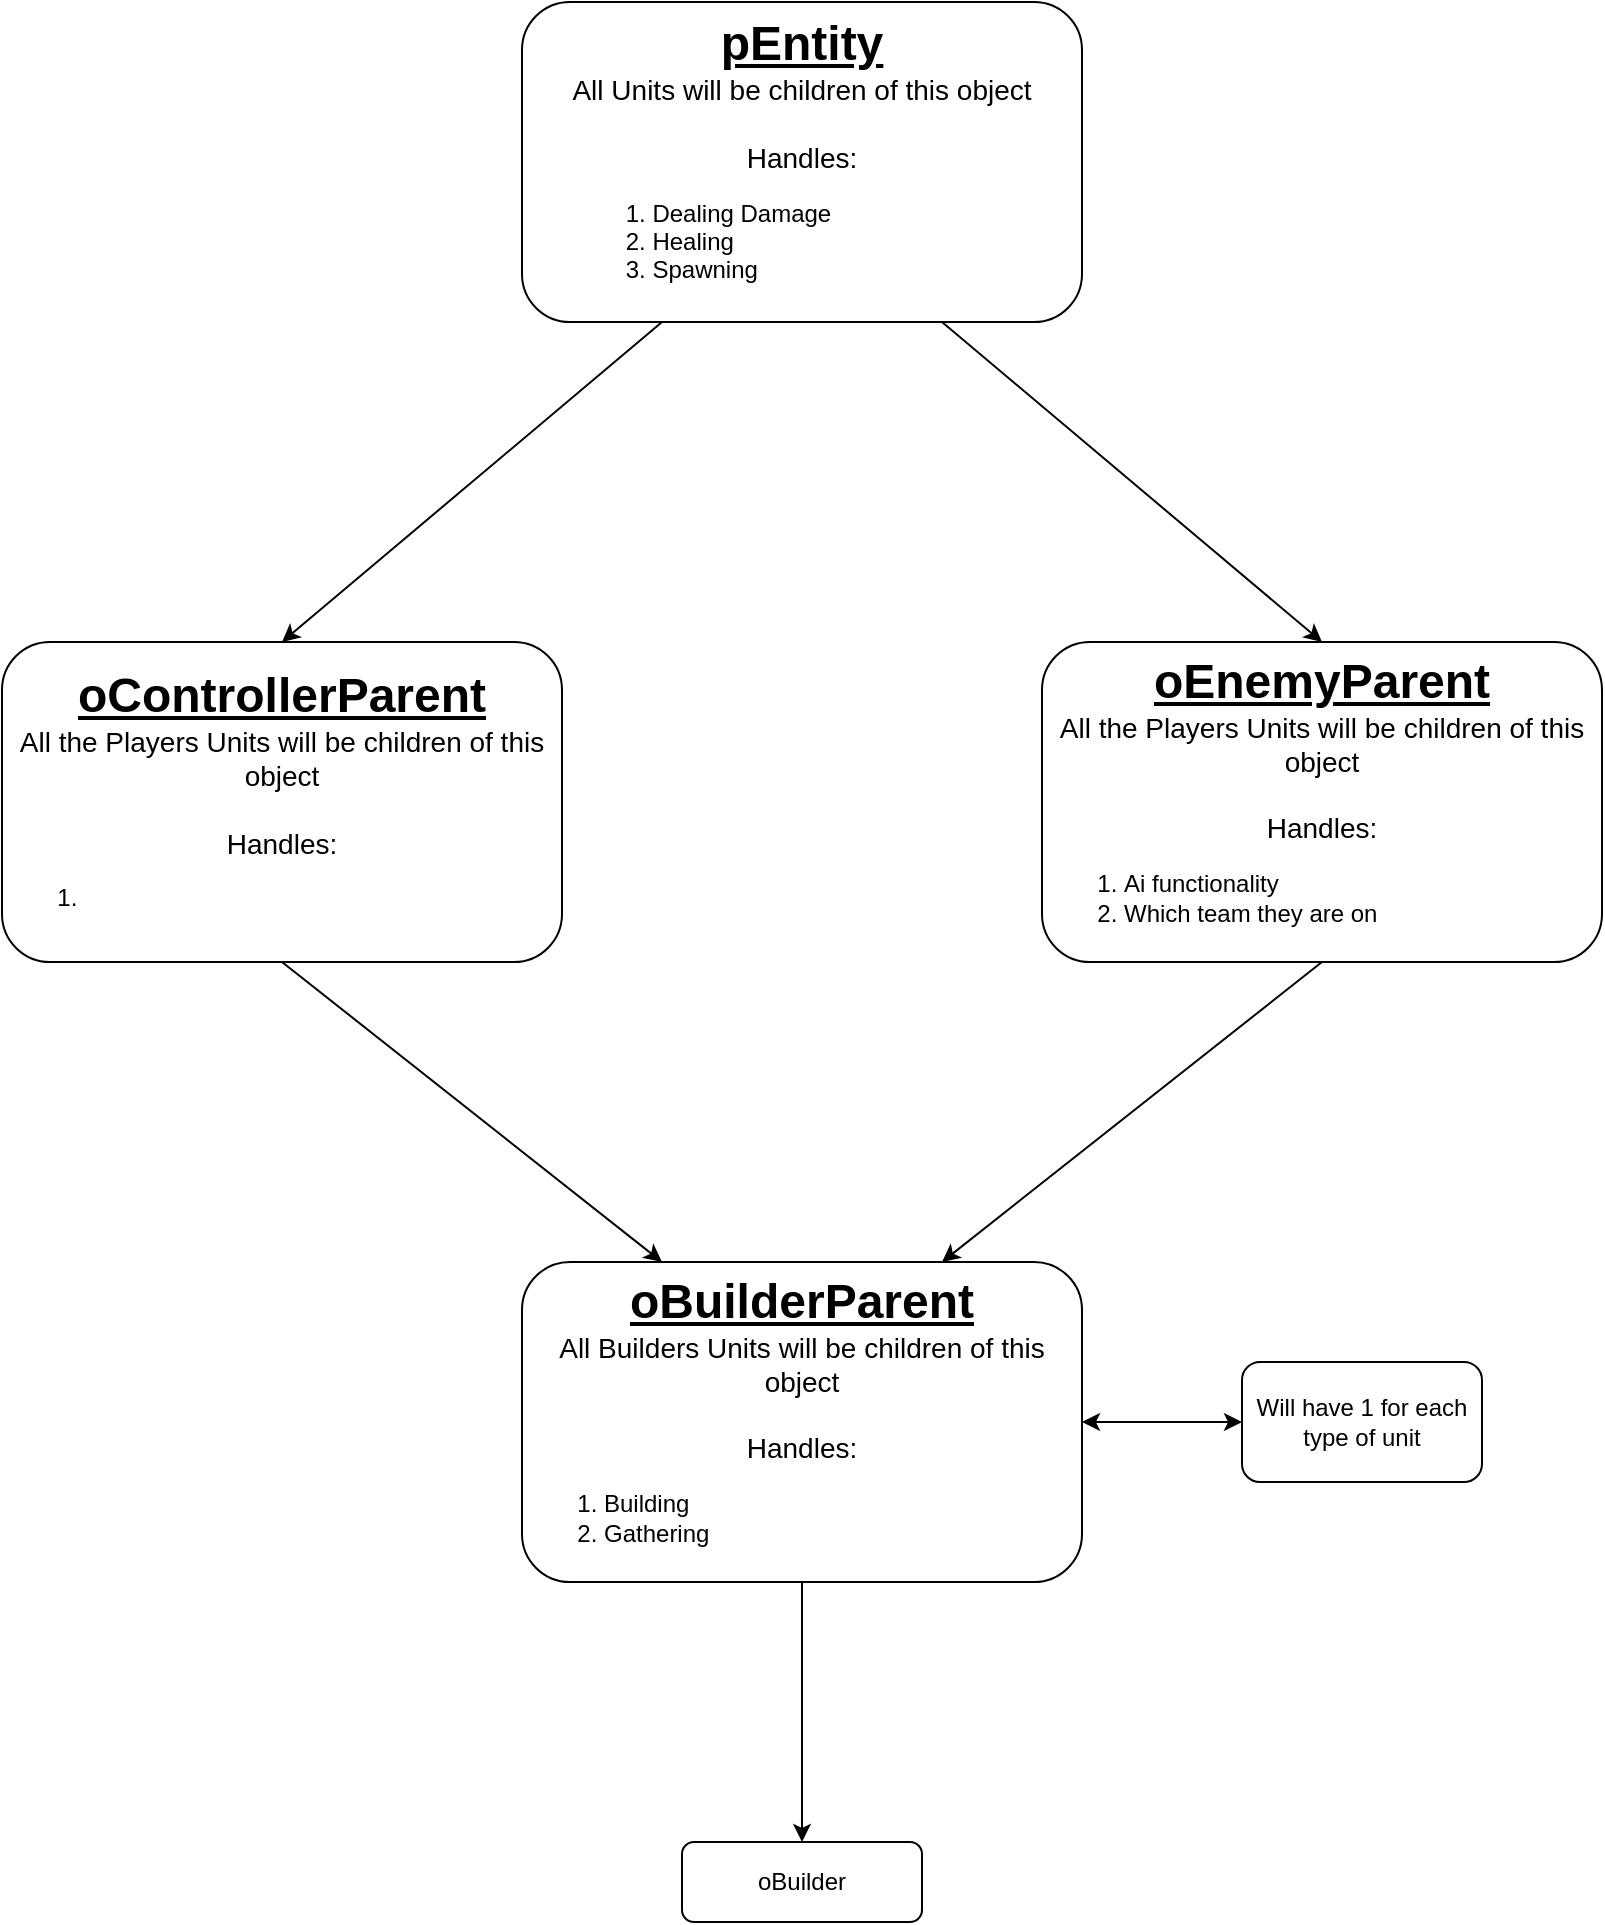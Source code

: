 <mxfile version="24.7.7">
  <diagram name="Page-1" id="5f9eM6vu46cOGLHLXNoh">
    <mxGraphModel dx="1434" dy="780" grid="1" gridSize="10" guides="1" tooltips="1" connect="1" arrows="1" fold="1" page="1" pageScale="1" pageWidth="8500" pageHeight="11000" math="0" shadow="0">
      <root>
        <mxCell id="0" />
        <mxCell id="1" parent="0" />
        <mxCell id="gilJa18m710hVi9TsL---1" value="&lt;font style=&quot;font-size: 24px;&quot;&gt;&lt;b style=&quot;&quot;&gt;&lt;u style=&quot;&quot;&gt;pEntity&lt;/u&gt;&lt;/b&gt;&lt;/font&gt;&lt;div&gt;&lt;font style=&quot;font-size: 14px;&quot;&gt;All Units will be children of this object&lt;/font&gt;&lt;/div&gt;&lt;div&gt;&lt;font style=&quot;font-size: 14px;&quot;&gt;&lt;br&gt;&lt;/font&gt;&lt;/div&gt;&lt;div&gt;&lt;font style=&quot;font-size: 14px;&quot;&gt;Handles:&lt;/font&gt;&lt;/div&gt;&lt;div style=&quot;text-align: left;&quot;&gt;&lt;ol&gt;&lt;li&gt;Dealing Damage&lt;/li&gt;&lt;li&gt;Healing&lt;/li&gt;&lt;li&gt;Spawning&lt;/li&gt;&lt;/ol&gt;&lt;/div&gt;" style="rounded=1;whiteSpace=wrap;html=1;align=center;" vertex="1" parent="1">
          <mxGeometry x="560" y="40" width="280" height="160" as="geometry" />
        </mxCell>
        <mxCell id="gilJa18m710hVi9TsL---2" value="" style="endArrow=classic;html=1;rounded=0;exitX=0.25;exitY=1;exitDx=0;exitDy=0;" edge="1" parent="1" source="gilJa18m710hVi9TsL---1">
          <mxGeometry width="50" height="50" relative="1" as="geometry">
            <mxPoint x="630" y="260" as="sourcePoint" />
            <mxPoint x="440" y="360" as="targetPoint" />
          </mxGeometry>
        </mxCell>
        <mxCell id="gilJa18m710hVi9TsL---3" value="" style="endArrow=classic;html=1;rounded=0;exitX=0.75;exitY=1;exitDx=0;exitDy=0;" edge="1" parent="1" source="gilJa18m710hVi9TsL---1">
          <mxGeometry width="50" height="50" relative="1" as="geometry">
            <mxPoint x="690" y="420" as="sourcePoint" />
            <mxPoint x="960" y="360" as="targetPoint" />
          </mxGeometry>
        </mxCell>
        <mxCell id="gilJa18m710hVi9TsL---4" value="&lt;b style=&quot;font-size: 24px;&quot;&gt;&lt;u&gt;oControllerParent&lt;/u&gt;&lt;/b&gt;&lt;div&gt;&lt;div&gt;&lt;font style=&quot;font-size: 14px;&quot;&gt;All the Players Units will be children of this object&lt;/font&gt;&lt;/div&gt;&lt;div&gt;&lt;font style=&quot;font-size: 14px;&quot;&gt;&lt;br&gt;&lt;/font&gt;&lt;/div&gt;&lt;div&gt;&lt;font style=&quot;font-size: 14px;&quot;&gt;Handles:&lt;/font&gt;&lt;/div&gt;&lt;div style=&quot;text-align: left;&quot;&gt;&lt;ol&gt;&lt;li&gt;&lt;br&gt;&lt;/li&gt;&lt;/ol&gt;&lt;/div&gt;&lt;/div&gt;" style="rounded=1;whiteSpace=wrap;html=1;align=center;" vertex="1" parent="1">
          <mxGeometry x="300" y="360" width="280" height="160" as="geometry" />
        </mxCell>
        <mxCell id="gilJa18m710hVi9TsL---5" value="&lt;b style=&quot;font-size: 24px;&quot;&gt;&lt;u&gt;oEnemyParent&lt;/u&gt;&lt;/b&gt;&lt;div&gt;&lt;div&gt;&lt;font style=&quot;font-size: 14px;&quot;&gt;All the Players Units will be children of this object&lt;/font&gt;&lt;/div&gt;&lt;div&gt;&lt;font style=&quot;font-size: 14px;&quot;&gt;&lt;br&gt;&lt;/font&gt;&lt;/div&gt;&lt;div&gt;&lt;font style=&quot;font-size: 14px;&quot;&gt;Handles:&lt;/font&gt;&lt;/div&gt;&lt;div style=&quot;text-align: left;&quot;&gt;&lt;ol&gt;&lt;li&gt;Ai functionality&lt;/li&gt;&lt;li&gt;Which team they are on&lt;/li&gt;&lt;/ol&gt;&lt;/div&gt;&lt;/div&gt;" style="rounded=1;whiteSpace=wrap;html=1;align=center;" vertex="1" parent="1">
          <mxGeometry x="820" y="360" width="280" height="160" as="geometry" />
        </mxCell>
        <mxCell id="gilJa18m710hVi9TsL---6" value="" style="endArrow=classic;html=1;rounded=0;exitX=0.5;exitY=1;exitDx=0;exitDy=0;entryX=0.25;entryY=0;entryDx=0;entryDy=0;" edge="1" parent="1" source="gilJa18m710hVi9TsL---4" target="gilJa18m710hVi9TsL---8">
          <mxGeometry width="50" height="50" relative="1" as="geometry">
            <mxPoint x="530" y="710" as="sourcePoint" />
            <mxPoint x="580" y="660" as="targetPoint" />
          </mxGeometry>
        </mxCell>
        <mxCell id="gilJa18m710hVi9TsL---7" value="" style="endArrow=classic;html=1;rounded=0;exitX=0.5;exitY=1;exitDx=0;exitDy=0;entryX=0.75;entryY=0;entryDx=0;entryDy=0;" edge="1" parent="1" source="gilJa18m710hVi9TsL---5" target="gilJa18m710hVi9TsL---8">
          <mxGeometry width="50" height="50" relative="1" as="geometry">
            <mxPoint x="950" y="710" as="sourcePoint" />
            <mxPoint x="1000" y="660" as="targetPoint" />
          </mxGeometry>
        </mxCell>
        <mxCell id="gilJa18m710hVi9TsL---8" value="&lt;font style=&quot;font-size: 24px;&quot;&gt;&lt;b style=&quot;&quot;&gt;&lt;u style=&quot;&quot;&gt;oBuilderParent&lt;/u&gt;&lt;/b&gt;&lt;/font&gt;&lt;div&gt;&lt;font style=&quot;font-size: 14px;&quot;&gt;All Builders Units will be children of this object&lt;/font&gt;&lt;/div&gt;&lt;div&gt;&lt;font style=&quot;font-size: 14px;&quot;&gt;&lt;br&gt;&lt;/font&gt;&lt;/div&gt;&lt;div&gt;&lt;font style=&quot;font-size: 14px;&quot;&gt;Handles:&lt;/font&gt;&lt;/div&gt;&lt;div style=&quot;text-align: left;&quot;&gt;&lt;ol&gt;&lt;li&gt;Building&lt;/li&gt;&lt;li&gt;Gathering&lt;/li&gt;&lt;/ol&gt;&lt;/div&gt;" style="rounded=1;whiteSpace=wrap;html=1;align=center;" vertex="1" parent="1">
          <mxGeometry x="560" y="670" width="280" height="160" as="geometry" />
        </mxCell>
        <mxCell id="gilJa18m710hVi9TsL---9" value="" style="endArrow=classic;html=1;rounded=0;exitX=0.5;exitY=1;exitDx=0;exitDy=0;" edge="1" parent="1" source="gilJa18m710hVi9TsL---8">
          <mxGeometry width="50" height="50" relative="1" as="geometry">
            <mxPoint x="760" y="1040" as="sourcePoint" />
            <mxPoint x="700" y="960" as="targetPoint" />
          </mxGeometry>
        </mxCell>
        <mxCell id="gilJa18m710hVi9TsL---10" value="oBuilder" style="rounded=1;whiteSpace=wrap;html=1;" vertex="1" parent="1">
          <mxGeometry x="640" y="960" width="120" height="40" as="geometry" />
        </mxCell>
        <mxCell id="gilJa18m710hVi9TsL---11" value="Will have 1 for each type of unit" style="rounded=1;whiteSpace=wrap;html=1;" vertex="1" parent="1">
          <mxGeometry x="920" y="720" width="120" height="60" as="geometry" />
        </mxCell>
        <mxCell id="gilJa18m710hVi9TsL---13" value="" style="endArrow=classic;startArrow=classic;html=1;rounded=0;exitX=1;exitY=0.5;exitDx=0;exitDy=0;" edge="1" parent="1" source="gilJa18m710hVi9TsL---8" target="gilJa18m710hVi9TsL---11">
          <mxGeometry width="50" height="50" relative="1" as="geometry">
            <mxPoint x="750" y="680" as="sourcePoint" />
            <mxPoint x="800" y="630" as="targetPoint" />
          </mxGeometry>
        </mxCell>
      </root>
    </mxGraphModel>
  </diagram>
</mxfile>
